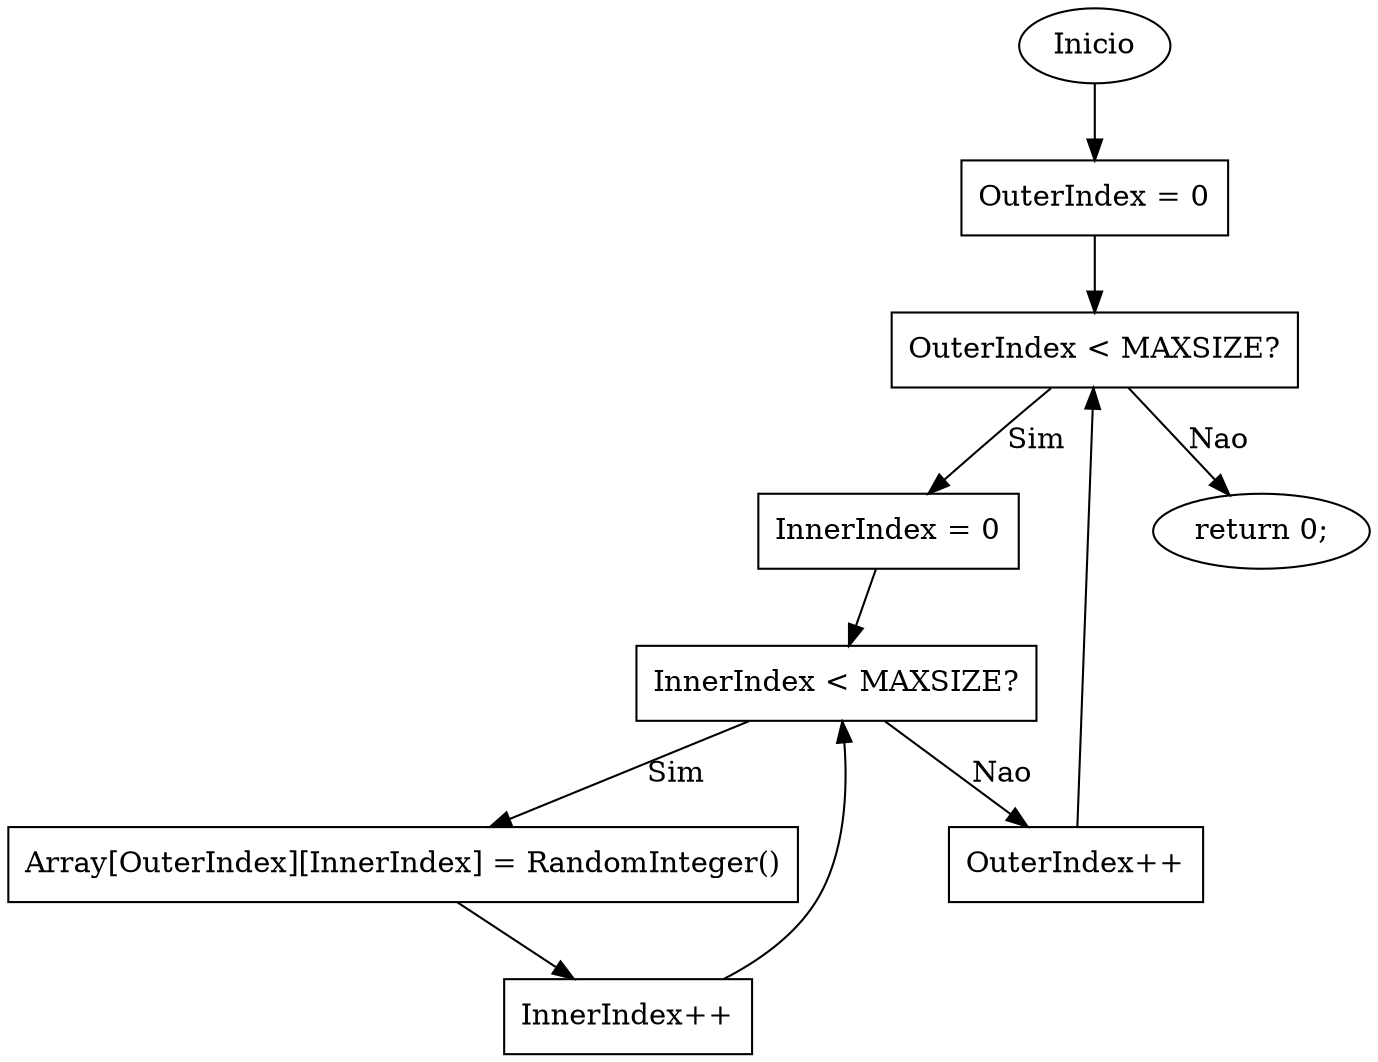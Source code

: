 digraph CFG_Initialize {
    node [shape=box];
    start [label="Inicio", shape=ellipse];
    n1 [label="OuterIndex = 0"];
    n2 [label="OuterIndex < MAXSIZE?"];
    n3 [label="InnerIndex = 0"];
    n4 [label="InnerIndex < MAXSIZE?"];
    n5 [label="Array[OuterIndex][InnerIndex] = RandomInteger()"];
    n6 [label="InnerIndex++"];
    n7 [label="OuterIndex++"];
    end [label="return 0;", shape=ellipse];
    start -> n1 -> n2;
    n2 -> n3 [label="Sim"];
    n2 -> end [label="Nao"];
    n3 -> n4;
    n4 -> n5 [label="Sim"];
    n4 -> n7 [label="Nao"];
    n5 -> n6 -> n4;
    n7 -> n2;
}